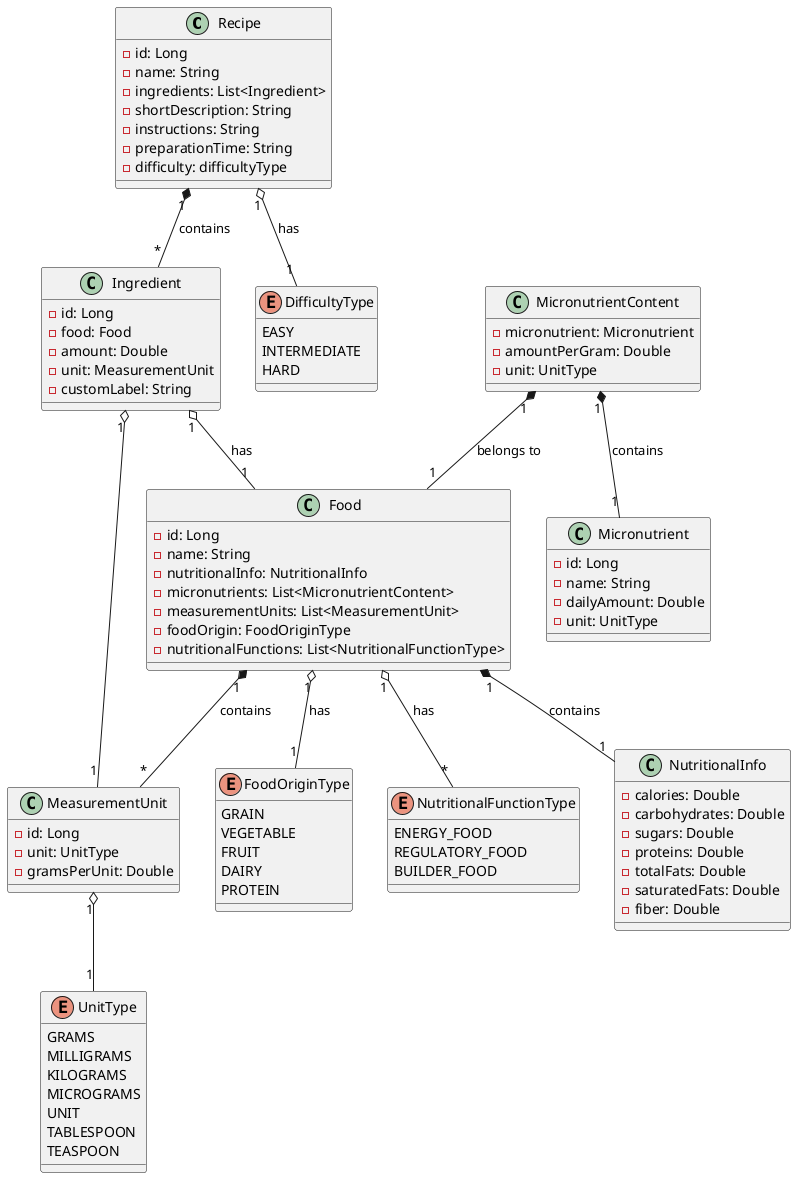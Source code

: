 @startuml

class Recipe {
    - id: Long
    - name: String
    - ingredients: List<Ingredient>
    - shortDescription: String
    - instructions: String
    - preparationTime: String
    - difficulty: difficultyType
}

class Ingredient {
    - id: Long
    - food: Food
    - amount: Double
    - unit: MeasurementUnit
    - customLabel: String
}

class Food {
    - id: Long
    - name: String
    - nutritionalInfo: NutritionalInfo
    - micronutrients: List<MicronutrientContent>
    - measurementUnits: List<MeasurementUnit>
    - foodOrigin: FoodOriginType
    - nutritionalFunctions: List<NutritionalFunctionType>
}

class NutritionalInfo {
    - calories: Double
    - carbohydrates: Double
    - sugars: Double
    - proteins: Double
    - totalFats: Double
    - saturatedFats: Double
    - fiber: Double
}

class MicronutrientContent {
    - micronutrient: Micronutrient
    - amountPerGram: Double
    - unit: UnitType
}

class Micronutrient {
    - id: Long
    - name: String
    - dailyAmount: Double
    - unit: UnitType
}

class MeasurementUnit {
    - id: Long
    - unit: UnitType
    - gramsPerUnit: Double
}

enum UnitType {
    GRAMS
    MILLIGRAMS
    KILOGRAMS
    MICROGRAMS
    UNIT
    TABLESPOON
    TEASPOON
}

enum FoodOriginType {
    GRAIN
    VEGETABLE
    FRUIT
    DAIRY
    PROTEIN
}

enum NutritionalFunctionType {
    ENERGY_FOOD
    REGULATORY_FOOD
    BUILDER_FOOD
}

enum DifficultyType {
    EASY
    INTERMEDIATE
    HARD
}


Ingredient "1" o-- "1" Food : has
Food "1" *-- "1" NutritionalInfo : contains
Food "1" o-- "1" FoodOriginType : has
Food "1" *-- "*" MeasurementUnit : contains

MicronutrientContent "1" *-- "1" Micronutrient : contains
MicronutrientContent "1" *-- "1" Food : belongs to
Recipe "1" *-- "*" Ingredient : contains


Recipe "1" o-- "1" DifficultyType : has
Ingredient "1" o-- "1" MeasurementUnit
Food "1" o-- "*" NutritionalFunctionType : has
MeasurementUnit "1" o--"1" UnitType
@enduml
